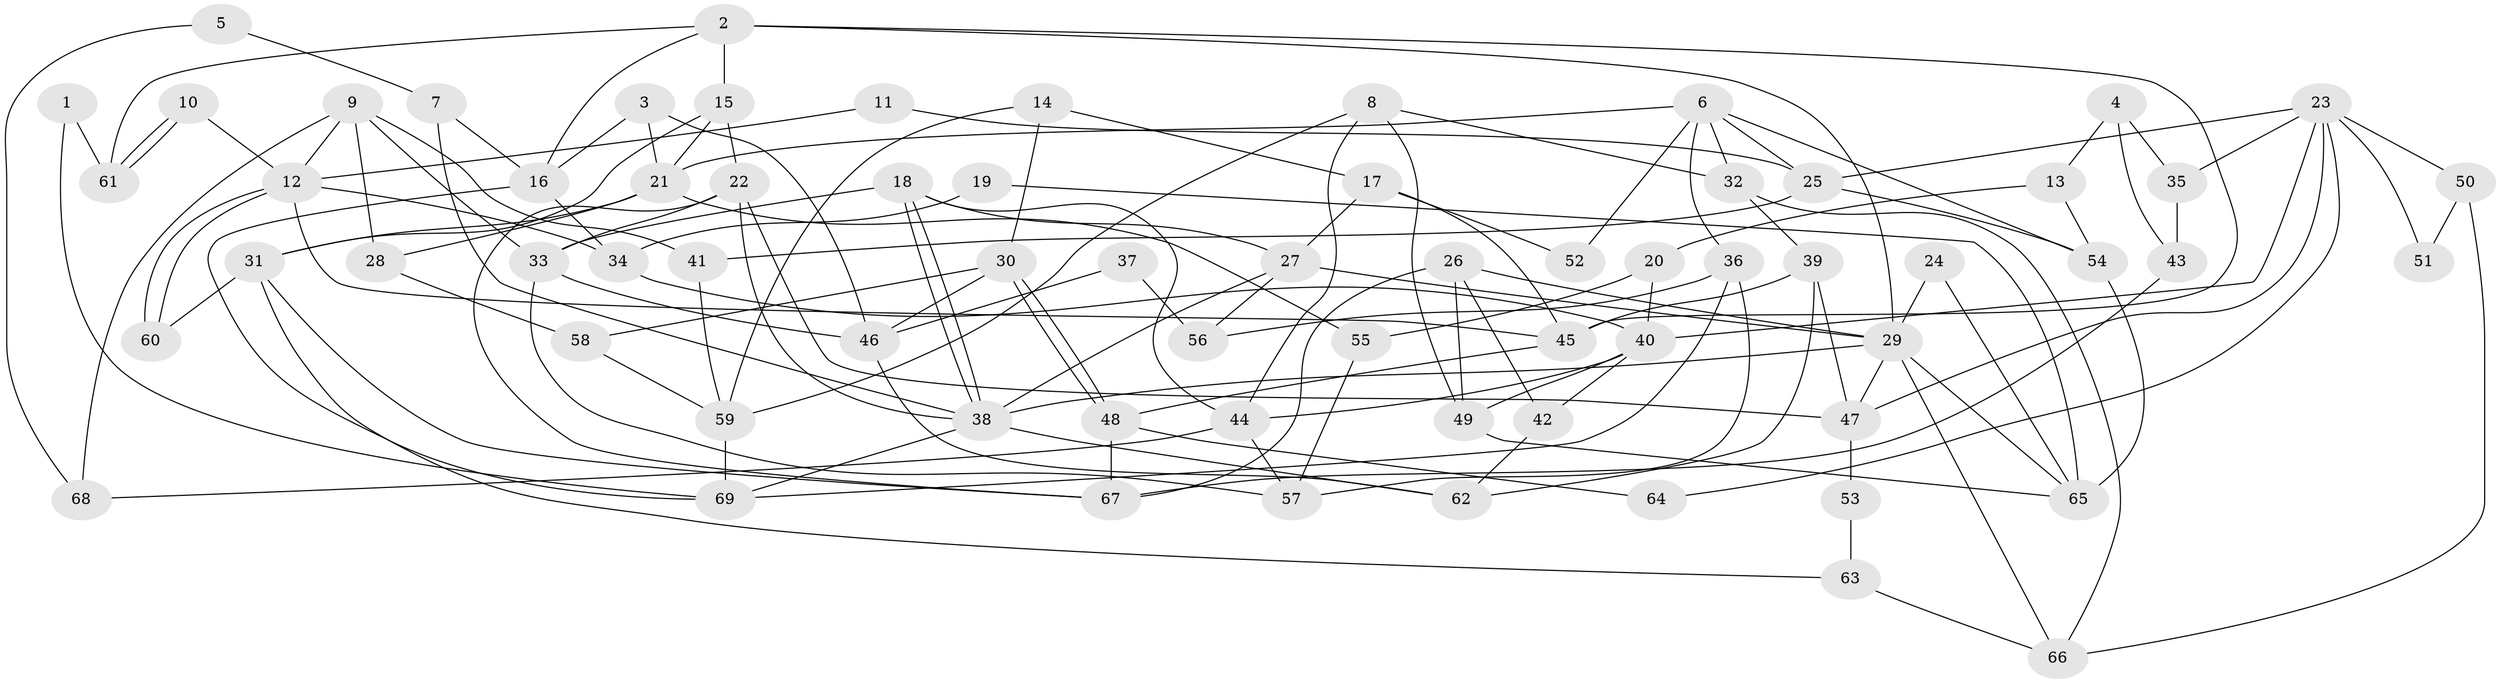 // Generated by graph-tools (version 1.1) at 2025/11/02/27/25 16:11:21]
// undirected, 69 vertices, 138 edges
graph export_dot {
graph [start="1"]
  node [color=gray90,style=filled];
  1;
  2;
  3;
  4;
  5;
  6;
  7;
  8;
  9;
  10;
  11;
  12;
  13;
  14;
  15;
  16;
  17;
  18;
  19;
  20;
  21;
  22;
  23;
  24;
  25;
  26;
  27;
  28;
  29;
  30;
  31;
  32;
  33;
  34;
  35;
  36;
  37;
  38;
  39;
  40;
  41;
  42;
  43;
  44;
  45;
  46;
  47;
  48;
  49;
  50;
  51;
  52;
  53;
  54;
  55;
  56;
  57;
  58;
  59;
  60;
  61;
  62;
  63;
  64;
  65;
  66;
  67;
  68;
  69;
  1 -- 69;
  1 -- 61;
  2 -- 45;
  2 -- 29;
  2 -- 15;
  2 -- 16;
  2 -- 61;
  3 -- 21;
  3 -- 16;
  3 -- 46;
  4 -- 13;
  4 -- 35;
  4 -- 43;
  5 -- 68;
  5 -- 7;
  6 -- 21;
  6 -- 32;
  6 -- 25;
  6 -- 36;
  6 -- 52;
  6 -- 54;
  7 -- 16;
  7 -- 38;
  8 -- 59;
  8 -- 49;
  8 -- 32;
  8 -- 44;
  9 -- 41;
  9 -- 33;
  9 -- 12;
  9 -- 28;
  9 -- 68;
  10 -- 61;
  10 -- 61;
  10 -- 12;
  11 -- 25;
  11 -- 12;
  12 -- 60;
  12 -- 60;
  12 -- 34;
  12 -- 45;
  13 -- 54;
  13 -- 20;
  14 -- 17;
  14 -- 59;
  14 -- 30;
  15 -- 22;
  15 -- 21;
  15 -- 31;
  16 -- 69;
  16 -- 34;
  17 -- 45;
  17 -- 27;
  17 -- 52;
  18 -- 38;
  18 -- 38;
  18 -- 33;
  18 -- 27;
  18 -- 44;
  19 -- 65;
  19 -- 34;
  20 -- 40;
  20 -- 55;
  21 -- 31;
  21 -- 28;
  21 -- 55;
  22 -- 47;
  22 -- 67;
  22 -- 33;
  22 -- 38;
  23 -- 40;
  23 -- 25;
  23 -- 35;
  23 -- 47;
  23 -- 50;
  23 -- 51;
  23 -- 64;
  24 -- 29;
  24 -- 65;
  25 -- 54;
  25 -- 41;
  26 -- 42;
  26 -- 29;
  26 -- 49;
  26 -- 67;
  27 -- 38;
  27 -- 29;
  27 -- 56;
  28 -- 58;
  29 -- 38;
  29 -- 47;
  29 -- 65;
  29 -- 66;
  30 -- 48;
  30 -- 48;
  30 -- 46;
  30 -- 58;
  31 -- 67;
  31 -- 60;
  31 -- 63;
  32 -- 39;
  32 -- 66;
  33 -- 46;
  33 -- 57;
  34 -- 40;
  35 -- 43;
  36 -- 57;
  36 -- 56;
  36 -- 69;
  37 -- 46;
  37 -- 56;
  38 -- 62;
  38 -- 69;
  39 -- 47;
  39 -- 62;
  39 -- 45;
  40 -- 44;
  40 -- 42;
  40 -- 49;
  41 -- 59;
  42 -- 62;
  43 -- 67;
  44 -- 57;
  44 -- 68;
  45 -- 48;
  46 -- 62;
  47 -- 53;
  48 -- 64;
  48 -- 67;
  49 -- 65;
  50 -- 66;
  50 -- 51;
  53 -- 63;
  54 -- 65;
  55 -- 57;
  58 -- 59;
  59 -- 69;
  63 -- 66;
}
